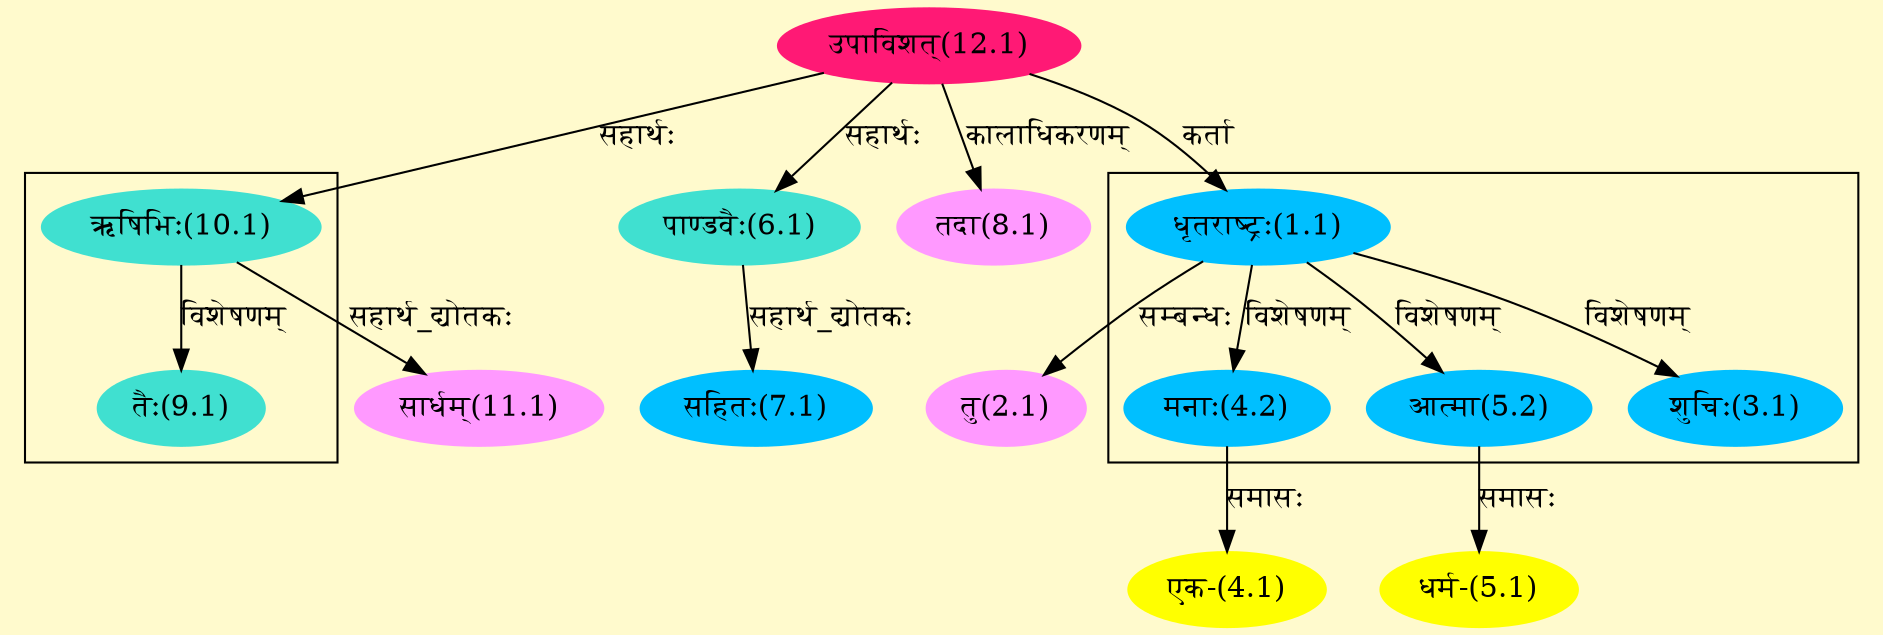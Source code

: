 digraph G{
rankdir=BT;
 compound=true;
 bgcolor="lemonchiffon1";

subgraph cluster_1{
Node3_1 [style=filled, color="#00BFFF" label = "शुचिः(3.1)"]
Node1_1 [style=filled, color="#00BFFF" label = "धृतराष्ट्रः(1.1)"]
Node4_2 [style=filled, color="#00BFFF" label = "मनाः(4.2)"]
Node5_2 [style=filled, color="#00BFFF" label = "आत्मा(5.2)"]

}

subgraph cluster_2{
Node9_1 [style=filled, color="#40E0D0" label = "तैः(9.1)"]
Node10_1 [style=filled, color="#40E0D0" label = "ऋषिभिः(10.1)"]

}
Node1_1 [style=filled, color="#00BFFF" label = "धृतराष्ट्रः(1.1)"]
Node12_1 [style=filled, color="#FF1975" label = "उपाविशत्(12.1)"]
Node2_1 [style=filled, color="#FF99FF" label = "तु(2.1)"]
Node4_1 [style=filled, color="#FFFF00" label = "एक-(4.1)"]
Node4_2 [style=filled, color="#00BFFF" label = "मनाः(4.2)"]
Node5_1 [style=filled, color="#FFFF00" label = "धर्म-(5.1)"]
Node5_2 [style=filled, color="#00BFFF" label = "आत्मा(5.2)"]
Node6_1 [style=filled, color="#40E0D0" label = "पाण्डवैः(6.1)"]
Node7_1 [style=filled, color="#00BFFF" label = "सहितः(7.1)"]
Node8_1 [style=filled, color="#FF99FF" label = "तदा(8.1)"]
Node10_1 [style=filled, color="#40E0D0" label = "ऋषिभिः(10.1)"]
Node11_1 [style=filled, color="#FF99FF" label = "सार्धम्(11.1)"]
/* Start of Relations section */

Node1_1 -> Node12_1 [  label="कर्ता"  dir="back" ]
Node2_1 -> Node1_1 [  label="सम्बन्धः"  dir="back" ]
Node3_1 -> Node1_1 [  label="विशेषणम्"  dir="back" ]
Node4_1 -> Node4_2 [  label="समासः"  dir="back" ]
Node4_2 -> Node1_1 [  label="विशेषणम्"  dir="back" ]
Node5_1 -> Node5_2 [  label="समासः"  dir="back" ]
Node5_2 -> Node1_1 [  label="विशेषणम्"  dir="back" ]
Node6_1 -> Node12_1 [  label="सहार्थः"  dir="back" ]
Node7_1 -> Node6_1 [  label="सहार्थ_द्योतकः"  dir="back" ]
Node8_1 -> Node12_1 [  label="कालाधिकरणम्"  dir="back" ]
Node9_1 -> Node10_1 [  label="विशेषणम्"  dir="back" ]
Node10_1 -> Node12_1 [  label="सहार्थः"  dir="back" ]
Node11_1 -> Node10_1 [  label="सहार्थ_द्योतकः"  dir="back" ]
}
